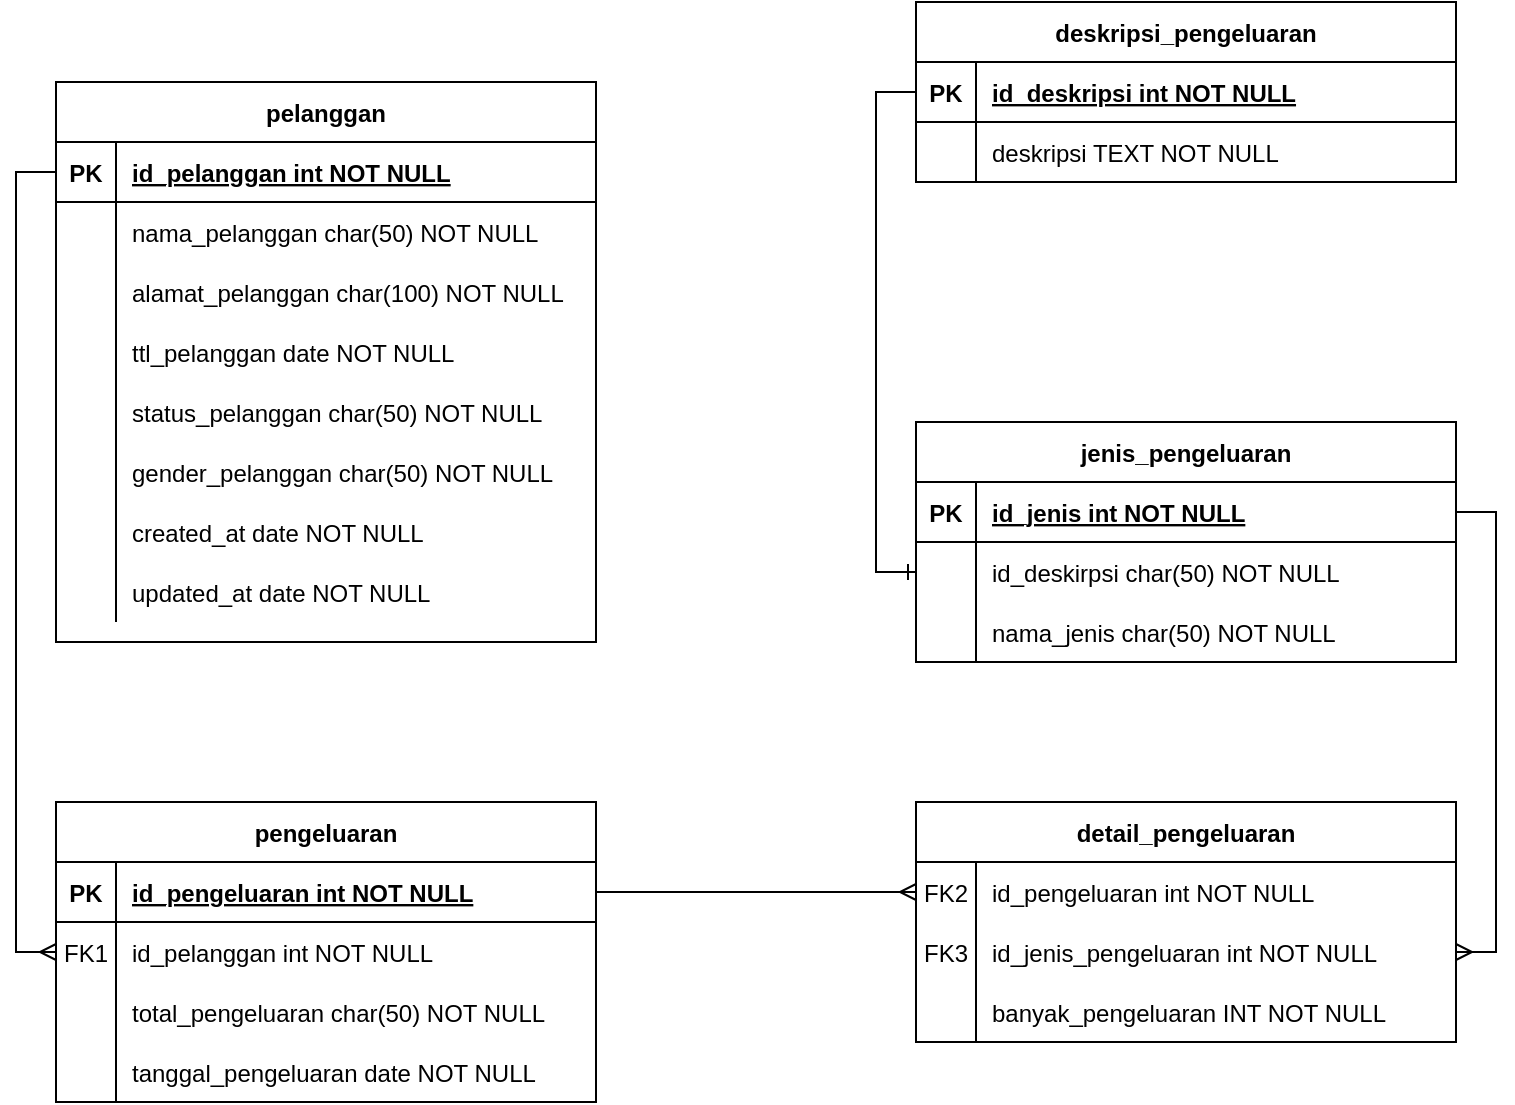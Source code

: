 <mxfile version="17.1.2" type="device"><diagram id="R2lEEEUBdFMjLlhIrx00" name="Page-1"><mxGraphModel dx="1038" dy="547" grid="1" gridSize="10" guides="1" tooltips="1" connect="1" arrows="1" fold="1" page="1" pageScale="1" pageWidth="850" pageHeight="1100" math="0" shadow="0" extFonts="Permanent Marker^https://fonts.googleapis.com/css?family=Permanent+Marker"><root><mxCell id="0"/><mxCell id="1" parent="0"/><mxCell id="ZMdDoHBwopJvVruiZQSv-1" value="pelanggan" style="shape=table;startSize=30;container=1;collapsible=1;childLayout=tableLayout;fixedRows=1;rowLines=0;fontStyle=1;align=center;resizeLast=1;" parent="1" vertex="1"><mxGeometry x="90" y="210" width="270" height="280" as="geometry"><mxRectangle x="120" y="520" width="90" height="30" as="alternateBounds"/></mxGeometry></mxCell><mxCell id="ZMdDoHBwopJvVruiZQSv-2" value="" style="shape=partialRectangle;collapsible=0;dropTarget=0;pointerEvents=0;fillColor=none;points=[[0,0.5],[1,0.5]];portConstraint=eastwest;top=0;left=0;right=0;bottom=1;" parent="ZMdDoHBwopJvVruiZQSv-1" vertex="1"><mxGeometry y="30" width="270" height="30" as="geometry"/></mxCell><mxCell id="ZMdDoHBwopJvVruiZQSv-3" value="PK" style="shape=partialRectangle;overflow=hidden;connectable=0;fillColor=none;top=0;left=0;bottom=0;right=0;fontStyle=1;" parent="ZMdDoHBwopJvVruiZQSv-2" vertex="1"><mxGeometry width="30" height="30" as="geometry"><mxRectangle width="30" height="30" as="alternateBounds"/></mxGeometry></mxCell><mxCell id="ZMdDoHBwopJvVruiZQSv-4" value="id_pelanggan int NOT NULL " style="shape=partialRectangle;overflow=hidden;connectable=0;fillColor=none;top=0;left=0;bottom=0;right=0;align=left;spacingLeft=6;fontStyle=5;" parent="ZMdDoHBwopJvVruiZQSv-2" vertex="1"><mxGeometry x="30" width="240" height="30" as="geometry"><mxRectangle width="240" height="30" as="alternateBounds"/></mxGeometry></mxCell><mxCell id="ZMdDoHBwopJvVruiZQSv-5" value="" style="shape=partialRectangle;collapsible=0;dropTarget=0;pointerEvents=0;fillColor=none;points=[[0,0.5],[1,0.5]];portConstraint=eastwest;top=0;left=0;right=0;bottom=0;" parent="ZMdDoHBwopJvVruiZQSv-1" vertex="1"><mxGeometry y="60" width="270" height="30" as="geometry"/></mxCell><mxCell id="ZMdDoHBwopJvVruiZQSv-6" value="" style="shape=partialRectangle;overflow=hidden;connectable=0;fillColor=none;top=0;left=0;bottom=0;right=0;" parent="ZMdDoHBwopJvVruiZQSv-5" vertex="1"><mxGeometry width="30" height="30" as="geometry"><mxRectangle width="30" height="30" as="alternateBounds"/></mxGeometry></mxCell><mxCell id="ZMdDoHBwopJvVruiZQSv-7" value="nama_pelanggan char(50) NOT NULL" style="shape=partialRectangle;overflow=hidden;connectable=0;fillColor=none;top=0;left=0;bottom=0;right=0;align=left;spacingLeft=6;" parent="ZMdDoHBwopJvVruiZQSv-5" vertex="1"><mxGeometry x="30" width="240" height="30" as="geometry"><mxRectangle width="240" height="30" as="alternateBounds"/></mxGeometry></mxCell><mxCell id="ZMdDoHBwopJvVruiZQSv-14" value="" style="shape=partialRectangle;collapsible=0;dropTarget=0;pointerEvents=0;fillColor=none;points=[[0,0.5],[1,0.5]];portConstraint=eastwest;top=0;left=0;right=0;bottom=0;" parent="ZMdDoHBwopJvVruiZQSv-1" vertex="1"><mxGeometry y="90" width="270" height="30" as="geometry"/></mxCell><mxCell id="ZMdDoHBwopJvVruiZQSv-15" value="" style="shape=partialRectangle;overflow=hidden;connectable=0;fillColor=none;top=0;left=0;bottom=0;right=0;" parent="ZMdDoHBwopJvVruiZQSv-14" vertex="1"><mxGeometry width="30" height="30" as="geometry"><mxRectangle width="30" height="30" as="alternateBounds"/></mxGeometry></mxCell><mxCell id="ZMdDoHBwopJvVruiZQSv-16" value="alamat_pelanggan char(100) NOT NULL" style="shape=partialRectangle;overflow=hidden;connectable=0;fillColor=none;top=0;left=0;bottom=0;right=0;align=left;spacingLeft=6;" parent="ZMdDoHBwopJvVruiZQSv-14" vertex="1"><mxGeometry x="30" width="240" height="30" as="geometry"><mxRectangle width="240" height="30" as="alternateBounds"/></mxGeometry></mxCell><mxCell id="ZMdDoHBwopJvVruiZQSv-17" value="" style="shape=partialRectangle;collapsible=0;dropTarget=0;pointerEvents=0;fillColor=none;points=[[0,0.5],[1,0.5]];portConstraint=eastwest;top=0;left=0;right=0;bottom=0;" parent="ZMdDoHBwopJvVruiZQSv-1" vertex="1"><mxGeometry y="120" width="270" height="30" as="geometry"/></mxCell><mxCell id="ZMdDoHBwopJvVruiZQSv-18" value="" style="shape=partialRectangle;overflow=hidden;connectable=0;fillColor=none;top=0;left=0;bottom=0;right=0;" parent="ZMdDoHBwopJvVruiZQSv-17" vertex="1"><mxGeometry width="30" height="30" as="geometry"><mxRectangle width="30" height="30" as="alternateBounds"/></mxGeometry></mxCell><mxCell id="ZMdDoHBwopJvVruiZQSv-19" value="ttl_pelanggan date NOT NULL" style="shape=partialRectangle;overflow=hidden;connectable=0;fillColor=none;top=0;left=0;bottom=0;right=0;align=left;spacingLeft=6;" parent="ZMdDoHBwopJvVruiZQSv-17" vertex="1"><mxGeometry x="30" width="240" height="30" as="geometry"><mxRectangle width="240" height="30" as="alternateBounds"/></mxGeometry></mxCell><mxCell id="ZMdDoHBwopJvVruiZQSv-20" value="" style="shape=partialRectangle;collapsible=0;dropTarget=0;pointerEvents=0;fillColor=none;points=[[0,0.5],[1,0.5]];portConstraint=eastwest;top=0;left=0;right=0;bottom=0;" parent="ZMdDoHBwopJvVruiZQSv-1" vertex="1"><mxGeometry y="150" width="270" height="30" as="geometry"/></mxCell><mxCell id="ZMdDoHBwopJvVruiZQSv-21" value="" style="shape=partialRectangle;overflow=hidden;connectable=0;fillColor=none;top=0;left=0;bottom=0;right=0;" parent="ZMdDoHBwopJvVruiZQSv-20" vertex="1"><mxGeometry width="30" height="30" as="geometry"><mxRectangle width="30" height="30" as="alternateBounds"/></mxGeometry></mxCell><mxCell id="ZMdDoHBwopJvVruiZQSv-22" value="status_pelanggan char(50) NOT NULL" style="shape=partialRectangle;overflow=hidden;connectable=0;fillColor=none;top=0;left=0;bottom=0;right=0;align=left;spacingLeft=6;" parent="ZMdDoHBwopJvVruiZQSv-20" vertex="1"><mxGeometry x="30" width="240" height="30" as="geometry"><mxRectangle width="240" height="30" as="alternateBounds"/></mxGeometry></mxCell><mxCell id="ZMdDoHBwopJvVruiZQSv-23" value="" style="shape=partialRectangle;collapsible=0;dropTarget=0;pointerEvents=0;fillColor=none;points=[[0,0.5],[1,0.5]];portConstraint=eastwest;top=0;left=0;right=0;bottom=0;" parent="ZMdDoHBwopJvVruiZQSv-1" vertex="1"><mxGeometry y="180" width="270" height="30" as="geometry"/></mxCell><mxCell id="ZMdDoHBwopJvVruiZQSv-24" value="" style="shape=partialRectangle;overflow=hidden;connectable=0;fillColor=none;top=0;left=0;bottom=0;right=0;" parent="ZMdDoHBwopJvVruiZQSv-23" vertex="1"><mxGeometry width="30" height="30" as="geometry"><mxRectangle width="30" height="30" as="alternateBounds"/></mxGeometry></mxCell><mxCell id="ZMdDoHBwopJvVruiZQSv-25" value="gender_pelanggan char(50) NOT NULL" style="shape=partialRectangle;overflow=hidden;connectable=0;fillColor=none;top=0;left=0;bottom=0;right=0;align=left;spacingLeft=6;" parent="ZMdDoHBwopJvVruiZQSv-23" vertex="1"><mxGeometry x="30" width="240" height="30" as="geometry"><mxRectangle width="240" height="30" as="alternateBounds"/></mxGeometry></mxCell><mxCell id="ZMdDoHBwopJvVruiZQSv-26" value="" style="shape=partialRectangle;collapsible=0;dropTarget=0;pointerEvents=0;fillColor=none;points=[[0,0.5],[1,0.5]];portConstraint=eastwest;top=0;left=0;right=0;bottom=0;" parent="ZMdDoHBwopJvVruiZQSv-1" vertex="1"><mxGeometry y="210" width="270" height="30" as="geometry"/></mxCell><mxCell id="ZMdDoHBwopJvVruiZQSv-27" value="" style="shape=partialRectangle;overflow=hidden;connectable=0;fillColor=none;top=0;left=0;bottom=0;right=0;" parent="ZMdDoHBwopJvVruiZQSv-26" vertex="1"><mxGeometry width="30" height="30" as="geometry"><mxRectangle width="30" height="30" as="alternateBounds"/></mxGeometry></mxCell><mxCell id="ZMdDoHBwopJvVruiZQSv-28" value="created_at date NOT NULL" style="shape=partialRectangle;overflow=hidden;connectable=0;fillColor=none;top=0;left=0;bottom=0;right=0;align=left;spacingLeft=6;" parent="ZMdDoHBwopJvVruiZQSv-26" vertex="1"><mxGeometry x="30" width="240" height="30" as="geometry"><mxRectangle width="240" height="30" as="alternateBounds"/></mxGeometry></mxCell><mxCell id="ZMdDoHBwopJvVruiZQSv-29" value="" style="shape=partialRectangle;collapsible=0;dropTarget=0;pointerEvents=0;fillColor=none;points=[[0,0.5],[1,0.5]];portConstraint=eastwest;top=0;left=0;right=0;bottom=0;" parent="ZMdDoHBwopJvVruiZQSv-1" vertex="1"><mxGeometry y="240" width="270" height="30" as="geometry"/></mxCell><mxCell id="ZMdDoHBwopJvVruiZQSv-30" value="" style="shape=partialRectangle;overflow=hidden;connectable=0;fillColor=none;top=0;left=0;bottom=0;right=0;" parent="ZMdDoHBwopJvVruiZQSv-29" vertex="1"><mxGeometry width="30" height="30" as="geometry"><mxRectangle width="30" height="30" as="alternateBounds"/></mxGeometry></mxCell><mxCell id="ZMdDoHBwopJvVruiZQSv-31" value="updated_at date NOT NULL" style="shape=partialRectangle;overflow=hidden;connectable=0;fillColor=none;top=0;left=0;bottom=0;right=0;align=left;spacingLeft=6;" parent="ZMdDoHBwopJvVruiZQSv-29" vertex="1"><mxGeometry x="30" width="240" height="30" as="geometry"><mxRectangle width="240" height="30" as="alternateBounds"/></mxGeometry></mxCell><mxCell id="ZMdDoHBwopJvVruiZQSv-57" value="jenis_pengeluaran" style="shape=table;startSize=30;container=1;collapsible=1;childLayout=tableLayout;fixedRows=1;rowLines=0;fontStyle=1;align=center;resizeLast=1;" parent="1" vertex="1"><mxGeometry x="520" y="380" width="270" height="120" as="geometry"><mxRectangle x="120" y="520" width="90" height="30" as="alternateBounds"/></mxGeometry></mxCell><mxCell id="ZMdDoHBwopJvVruiZQSv-58" value="" style="shape=partialRectangle;collapsible=0;dropTarget=0;pointerEvents=0;fillColor=none;points=[[0,0.5],[1,0.5]];portConstraint=eastwest;top=0;left=0;right=0;bottom=1;" parent="ZMdDoHBwopJvVruiZQSv-57" vertex="1"><mxGeometry y="30" width="270" height="30" as="geometry"/></mxCell><mxCell id="ZMdDoHBwopJvVruiZQSv-59" value="PK" style="shape=partialRectangle;overflow=hidden;connectable=0;fillColor=none;top=0;left=0;bottom=0;right=0;fontStyle=1;" parent="ZMdDoHBwopJvVruiZQSv-58" vertex="1"><mxGeometry width="30" height="30" as="geometry"><mxRectangle width="30" height="30" as="alternateBounds"/></mxGeometry></mxCell><mxCell id="ZMdDoHBwopJvVruiZQSv-60" value="id_jenis int NOT NULL " style="shape=partialRectangle;overflow=hidden;connectable=0;fillColor=none;top=0;left=0;bottom=0;right=0;align=left;spacingLeft=6;fontStyle=5;" parent="ZMdDoHBwopJvVruiZQSv-58" vertex="1"><mxGeometry x="30" width="240" height="30" as="geometry"><mxRectangle width="240" height="30" as="alternateBounds"/></mxGeometry></mxCell><mxCell id="ZMdDoHBwopJvVruiZQSv-61" value="" style="shape=partialRectangle;collapsible=0;dropTarget=0;pointerEvents=0;fillColor=none;points=[[0,0.5],[1,0.5]];portConstraint=eastwest;top=0;left=0;right=0;bottom=0;" parent="ZMdDoHBwopJvVruiZQSv-57" vertex="1"><mxGeometry y="60" width="270" height="30" as="geometry"/></mxCell><mxCell id="ZMdDoHBwopJvVruiZQSv-62" value="" style="shape=partialRectangle;overflow=hidden;connectable=0;fillColor=none;top=0;left=0;bottom=0;right=0;" parent="ZMdDoHBwopJvVruiZQSv-61" vertex="1"><mxGeometry width="30" height="30" as="geometry"><mxRectangle width="30" height="30" as="alternateBounds"/></mxGeometry></mxCell><mxCell id="ZMdDoHBwopJvVruiZQSv-63" value="id_deskirpsi char(50) NOT NULL" style="shape=partialRectangle;overflow=hidden;connectable=0;fillColor=none;top=0;left=0;bottom=0;right=0;align=left;spacingLeft=6;" parent="ZMdDoHBwopJvVruiZQSv-61" vertex="1"><mxGeometry x="30" width="240" height="30" as="geometry"><mxRectangle width="240" height="30" as="alternateBounds"/></mxGeometry></mxCell><mxCell id="ZMdDoHBwopJvVruiZQSv-64" value="" style="shape=partialRectangle;collapsible=0;dropTarget=0;pointerEvents=0;fillColor=none;points=[[0,0.5],[1,0.5]];portConstraint=eastwest;top=0;left=0;right=0;bottom=0;" parent="ZMdDoHBwopJvVruiZQSv-57" vertex="1"><mxGeometry y="90" width="270" height="30" as="geometry"/></mxCell><mxCell id="ZMdDoHBwopJvVruiZQSv-65" value="" style="shape=partialRectangle;overflow=hidden;connectable=0;fillColor=none;top=0;left=0;bottom=0;right=0;" parent="ZMdDoHBwopJvVruiZQSv-64" vertex="1"><mxGeometry width="30" height="30" as="geometry"><mxRectangle width="30" height="30" as="alternateBounds"/></mxGeometry></mxCell><mxCell id="ZMdDoHBwopJvVruiZQSv-66" value="nama_jenis char(50) NOT NULL" style="shape=partialRectangle;overflow=hidden;connectable=0;fillColor=none;top=0;left=0;bottom=0;right=0;align=left;spacingLeft=6;" parent="ZMdDoHBwopJvVruiZQSv-64" vertex="1"><mxGeometry x="30" width="240" height="30" as="geometry"><mxRectangle width="240" height="30" as="alternateBounds"/></mxGeometry></mxCell><mxCell id="ZMdDoHBwopJvVruiZQSv-82" value="pengeluaran" style="shape=table;startSize=30;container=1;collapsible=1;childLayout=tableLayout;fixedRows=1;rowLines=0;fontStyle=1;align=center;resizeLast=1;" parent="1" vertex="1"><mxGeometry x="90" y="570" width="270" height="150" as="geometry"><mxRectangle x="120" y="520" width="90" height="30" as="alternateBounds"/></mxGeometry></mxCell><mxCell id="ZMdDoHBwopJvVruiZQSv-83" value="" style="shape=partialRectangle;collapsible=0;dropTarget=0;pointerEvents=0;fillColor=none;points=[[0,0.5],[1,0.5]];portConstraint=eastwest;top=0;left=0;right=0;bottom=1;" parent="ZMdDoHBwopJvVruiZQSv-82" vertex="1"><mxGeometry y="30" width="270" height="30" as="geometry"/></mxCell><mxCell id="ZMdDoHBwopJvVruiZQSv-84" value="PK" style="shape=partialRectangle;overflow=hidden;connectable=0;fillColor=none;top=0;left=0;bottom=0;right=0;fontStyle=1;" parent="ZMdDoHBwopJvVruiZQSv-83" vertex="1"><mxGeometry width="30" height="30" as="geometry"><mxRectangle width="30" height="30" as="alternateBounds"/></mxGeometry></mxCell><mxCell id="ZMdDoHBwopJvVruiZQSv-85" value="id_pengeluaran int NOT NULL " style="shape=partialRectangle;overflow=hidden;connectable=0;fillColor=none;top=0;left=0;bottom=0;right=0;align=left;spacingLeft=6;fontStyle=5;" parent="ZMdDoHBwopJvVruiZQSv-83" vertex="1"><mxGeometry x="30" width="240" height="30" as="geometry"><mxRectangle width="240" height="30" as="alternateBounds"/></mxGeometry></mxCell><mxCell id="ZMdDoHBwopJvVruiZQSv-86" value="" style="shape=partialRectangle;collapsible=0;dropTarget=0;pointerEvents=0;fillColor=none;points=[[0,0.5],[1,0.5]];portConstraint=eastwest;top=0;left=0;right=0;bottom=0;" parent="ZMdDoHBwopJvVruiZQSv-82" vertex="1"><mxGeometry y="60" width="270" height="30" as="geometry"/></mxCell><mxCell id="ZMdDoHBwopJvVruiZQSv-87" value="FK1" style="shape=partialRectangle;overflow=hidden;connectable=0;fillColor=none;top=0;left=0;bottom=0;right=0;" parent="ZMdDoHBwopJvVruiZQSv-86" vertex="1"><mxGeometry width="30" height="30" as="geometry"><mxRectangle width="30" height="30" as="alternateBounds"/></mxGeometry></mxCell><mxCell id="ZMdDoHBwopJvVruiZQSv-88" value="id_pelanggan int NOT NULL" style="shape=partialRectangle;overflow=hidden;connectable=0;fillColor=none;top=0;left=0;bottom=0;right=0;align=left;spacingLeft=6;" parent="ZMdDoHBwopJvVruiZQSv-86" vertex="1"><mxGeometry x="30" width="240" height="30" as="geometry"><mxRectangle width="240" height="30" as="alternateBounds"/></mxGeometry></mxCell><mxCell id="ZMdDoHBwopJvVruiZQSv-89" value="" style="shape=partialRectangle;collapsible=0;dropTarget=0;pointerEvents=0;fillColor=none;points=[[0,0.5],[1,0.5]];portConstraint=eastwest;top=0;left=0;right=0;bottom=0;" parent="ZMdDoHBwopJvVruiZQSv-82" vertex="1"><mxGeometry y="90" width="270" height="30" as="geometry"/></mxCell><mxCell id="ZMdDoHBwopJvVruiZQSv-90" value="" style="shape=partialRectangle;overflow=hidden;connectable=0;fillColor=none;top=0;left=0;bottom=0;right=0;" parent="ZMdDoHBwopJvVruiZQSv-89" vertex="1"><mxGeometry width="30" height="30" as="geometry"><mxRectangle width="30" height="30" as="alternateBounds"/></mxGeometry></mxCell><mxCell id="ZMdDoHBwopJvVruiZQSv-91" value="total_pengeluaran char(50) NOT NULL" style="shape=partialRectangle;overflow=hidden;connectable=0;fillColor=none;top=0;left=0;bottom=0;right=0;align=left;spacingLeft=6;" parent="ZMdDoHBwopJvVruiZQSv-89" vertex="1"><mxGeometry x="30" width="240" height="30" as="geometry"><mxRectangle width="240" height="30" as="alternateBounds"/></mxGeometry></mxCell><mxCell id="ZMdDoHBwopJvVruiZQSv-92" value="" style="shape=partialRectangle;collapsible=0;dropTarget=0;pointerEvents=0;fillColor=none;points=[[0,0.5],[1,0.5]];portConstraint=eastwest;top=0;left=0;right=0;bottom=0;" parent="ZMdDoHBwopJvVruiZQSv-82" vertex="1"><mxGeometry y="120" width="270" height="30" as="geometry"/></mxCell><mxCell id="ZMdDoHBwopJvVruiZQSv-93" value="" style="shape=partialRectangle;overflow=hidden;connectable=0;fillColor=none;top=0;left=0;bottom=0;right=0;" parent="ZMdDoHBwopJvVruiZQSv-92" vertex="1"><mxGeometry width="30" height="30" as="geometry"><mxRectangle width="30" height="30" as="alternateBounds"/></mxGeometry></mxCell><mxCell id="ZMdDoHBwopJvVruiZQSv-94" value="tanggal_pengeluaran date NOT NULL" style="shape=partialRectangle;overflow=hidden;connectable=0;fillColor=none;top=0;left=0;bottom=0;right=0;align=left;spacingLeft=6;" parent="ZMdDoHBwopJvVruiZQSv-92" vertex="1"><mxGeometry x="30" width="240" height="30" as="geometry"><mxRectangle width="240" height="30" as="alternateBounds"/></mxGeometry></mxCell><mxCell id="ZMdDoHBwopJvVruiZQSv-105" value="detail_pengeluaran" style="shape=table;startSize=30;container=1;collapsible=1;childLayout=tableLayout;fixedRows=1;rowLines=0;fontStyle=1;align=center;resizeLast=1;" parent="1" vertex="1"><mxGeometry x="520" y="570" width="270" height="120" as="geometry"><mxRectangle x="120" y="520" width="90" height="30" as="alternateBounds"/></mxGeometry></mxCell><mxCell id="ZMdDoHBwopJvVruiZQSv-109" value="" style="shape=partialRectangle;collapsible=0;dropTarget=0;pointerEvents=0;fillColor=none;points=[[0,0.5],[1,0.5]];portConstraint=eastwest;top=0;left=0;right=0;bottom=0;" parent="ZMdDoHBwopJvVruiZQSv-105" vertex="1"><mxGeometry y="30" width="270" height="30" as="geometry"/></mxCell><mxCell id="ZMdDoHBwopJvVruiZQSv-110" value="FK2" style="shape=partialRectangle;overflow=hidden;connectable=0;fillColor=none;top=0;left=0;bottom=0;right=0;" parent="ZMdDoHBwopJvVruiZQSv-109" vertex="1"><mxGeometry width="30" height="30" as="geometry"><mxRectangle width="30" height="30" as="alternateBounds"/></mxGeometry></mxCell><mxCell id="ZMdDoHBwopJvVruiZQSv-111" value="id_pengeluaran int NOT NULL" style="shape=partialRectangle;overflow=hidden;connectable=0;fillColor=none;top=0;left=0;bottom=0;right=0;align=left;spacingLeft=6;" parent="ZMdDoHBwopJvVruiZQSv-109" vertex="1"><mxGeometry x="30" width="240" height="30" as="geometry"><mxRectangle width="240" height="30" as="alternateBounds"/></mxGeometry></mxCell><mxCell id="ZMdDoHBwopJvVruiZQSv-118" value="" style="shape=partialRectangle;collapsible=0;dropTarget=0;pointerEvents=0;fillColor=none;points=[[0,0.5],[1,0.5]];portConstraint=eastwest;top=0;left=0;right=0;bottom=0;" parent="ZMdDoHBwopJvVruiZQSv-105" vertex="1"><mxGeometry y="60" width="270" height="30" as="geometry"/></mxCell><mxCell id="ZMdDoHBwopJvVruiZQSv-119" value="FK3" style="shape=partialRectangle;overflow=hidden;connectable=0;fillColor=none;top=0;left=0;bottom=0;right=0;" parent="ZMdDoHBwopJvVruiZQSv-118" vertex="1"><mxGeometry width="30" height="30" as="geometry"><mxRectangle width="30" height="30" as="alternateBounds"/></mxGeometry></mxCell><mxCell id="ZMdDoHBwopJvVruiZQSv-120" value="id_jenis_pengeluaran int NOT NULL" style="shape=partialRectangle;overflow=hidden;connectable=0;fillColor=none;top=0;left=0;bottom=0;right=0;align=left;spacingLeft=6;" parent="ZMdDoHBwopJvVruiZQSv-118" vertex="1"><mxGeometry x="30" width="240" height="30" as="geometry"><mxRectangle width="240" height="30" as="alternateBounds"/></mxGeometry></mxCell><mxCell id="ZMdDoHBwopJvVruiZQSv-115" value="" style="shape=partialRectangle;collapsible=0;dropTarget=0;pointerEvents=0;fillColor=none;points=[[0,0.5],[1,0.5]];portConstraint=eastwest;top=0;left=0;right=0;bottom=0;" parent="ZMdDoHBwopJvVruiZQSv-105" vertex="1"><mxGeometry y="90" width="270" height="30" as="geometry"/></mxCell><mxCell id="ZMdDoHBwopJvVruiZQSv-116" value="" style="shape=partialRectangle;overflow=hidden;connectable=0;fillColor=none;top=0;left=0;bottom=0;right=0;" parent="ZMdDoHBwopJvVruiZQSv-115" vertex="1"><mxGeometry width="30" height="30" as="geometry"><mxRectangle width="30" height="30" as="alternateBounds"/></mxGeometry></mxCell><mxCell id="ZMdDoHBwopJvVruiZQSv-117" value="banyak_pengeluaran INT NOT NULL" style="shape=partialRectangle;overflow=hidden;connectable=0;fillColor=none;top=0;left=0;bottom=0;right=0;align=left;spacingLeft=6;" parent="ZMdDoHBwopJvVruiZQSv-115" vertex="1"><mxGeometry x="30" width="240" height="30" as="geometry"><mxRectangle width="240" height="30" as="alternateBounds"/></mxGeometry></mxCell><mxCell id="rqGQKc_1TFeeg6v9CfXy-1" value="deskripsi_pengeluaran" style="shape=table;startSize=30;container=1;collapsible=1;childLayout=tableLayout;fixedRows=1;rowLines=0;fontStyle=1;align=center;resizeLast=1;" vertex="1" parent="1"><mxGeometry x="520" y="170" width="270" height="90" as="geometry"><mxRectangle x="120" y="520" width="90" height="30" as="alternateBounds"/></mxGeometry></mxCell><mxCell id="rqGQKc_1TFeeg6v9CfXy-2" value="" style="shape=partialRectangle;collapsible=0;dropTarget=0;pointerEvents=0;fillColor=none;points=[[0,0.5],[1,0.5]];portConstraint=eastwest;top=0;left=0;right=0;bottom=1;" vertex="1" parent="rqGQKc_1TFeeg6v9CfXy-1"><mxGeometry y="30" width="270" height="30" as="geometry"/></mxCell><mxCell id="rqGQKc_1TFeeg6v9CfXy-3" value="PK" style="shape=partialRectangle;overflow=hidden;connectable=0;fillColor=none;top=0;left=0;bottom=0;right=0;fontStyle=1;" vertex="1" parent="rqGQKc_1TFeeg6v9CfXy-2"><mxGeometry width="30" height="30" as="geometry"><mxRectangle width="30" height="30" as="alternateBounds"/></mxGeometry></mxCell><mxCell id="rqGQKc_1TFeeg6v9CfXy-4" value="id_deskripsi int NOT NULL " style="shape=partialRectangle;overflow=hidden;connectable=0;fillColor=none;top=0;left=0;bottom=0;right=0;align=left;spacingLeft=6;fontStyle=5;" vertex="1" parent="rqGQKc_1TFeeg6v9CfXy-2"><mxGeometry x="30" width="240" height="30" as="geometry"><mxRectangle width="240" height="30" as="alternateBounds"/></mxGeometry></mxCell><mxCell id="rqGQKc_1TFeeg6v9CfXy-5" value="" style="shape=partialRectangle;collapsible=0;dropTarget=0;pointerEvents=0;fillColor=none;points=[[0,0.5],[1,0.5]];portConstraint=eastwest;top=0;left=0;right=0;bottom=0;" vertex="1" parent="rqGQKc_1TFeeg6v9CfXy-1"><mxGeometry y="60" width="270" height="30" as="geometry"/></mxCell><mxCell id="rqGQKc_1TFeeg6v9CfXy-6" value="" style="shape=partialRectangle;overflow=hidden;connectable=0;fillColor=none;top=0;left=0;bottom=0;right=0;" vertex="1" parent="rqGQKc_1TFeeg6v9CfXy-5"><mxGeometry width="30" height="30" as="geometry"><mxRectangle width="30" height="30" as="alternateBounds"/></mxGeometry></mxCell><mxCell id="rqGQKc_1TFeeg6v9CfXy-7" value="deskripsi TEXT NOT NULL" style="shape=partialRectangle;overflow=hidden;connectable=0;fillColor=none;top=0;left=0;bottom=0;right=0;align=left;spacingLeft=6;" vertex="1" parent="rqGQKc_1TFeeg6v9CfXy-5"><mxGeometry x="30" width="240" height="30" as="geometry"><mxRectangle width="240" height="30" as="alternateBounds"/></mxGeometry></mxCell><mxCell id="rqGQKc_1TFeeg6v9CfXy-21" style="edgeStyle=orthogonalEdgeStyle;rounded=0;orthogonalLoop=1;jettySize=auto;html=1;exitX=0;exitY=0.5;exitDx=0;exitDy=0;entryX=0;entryY=0.5;entryDx=0;entryDy=0;endArrow=ERmany;endFill=0;" edge="1" parent="1" source="ZMdDoHBwopJvVruiZQSv-2" target="ZMdDoHBwopJvVruiZQSv-86"><mxGeometry relative="1" as="geometry"/></mxCell><mxCell id="rqGQKc_1TFeeg6v9CfXy-22" style="edgeStyle=orthogonalEdgeStyle;rounded=0;orthogonalLoop=1;jettySize=auto;html=1;exitX=1;exitY=0.5;exitDx=0;exitDy=0;entryX=0;entryY=0.5;entryDx=0;entryDy=0;endArrow=ERmany;endFill=0;" edge="1" parent="1" source="ZMdDoHBwopJvVruiZQSv-83" target="ZMdDoHBwopJvVruiZQSv-109"><mxGeometry relative="1" as="geometry"/></mxCell><mxCell id="rqGQKc_1TFeeg6v9CfXy-23" style="edgeStyle=orthogonalEdgeStyle;rounded=0;orthogonalLoop=1;jettySize=auto;html=1;exitX=1;exitY=0.5;exitDx=0;exitDy=0;entryX=1;entryY=0.5;entryDx=0;entryDy=0;endArrow=ERmany;endFill=0;" edge="1" parent="1" source="ZMdDoHBwopJvVruiZQSv-58" target="ZMdDoHBwopJvVruiZQSv-118"><mxGeometry relative="1" as="geometry"/></mxCell><mxCell id="rqGQKc_1TFeeg6v9CfXy-24" style="edgeStyle=orthogonalEdgeStyle;rounded=0;orthogonalLoop=1;jettySize=auto;html=1;exitX=0;exitY=0.5;exitDx=0;exitDy=0;entryX=0;entryY=0.5;entryDx=0;entryDy=0;endArrow=ERone;endFill=0;" edge="1" parent="1" source="rqGQKc_1TFeeg6v9CfXy-2" target="ZMdDoHBwopJvVruiZQSv-61"><mxGeometry relative="1" as="geometry"/></mxCell></root></mxGraphModel></diagram></mxfile>